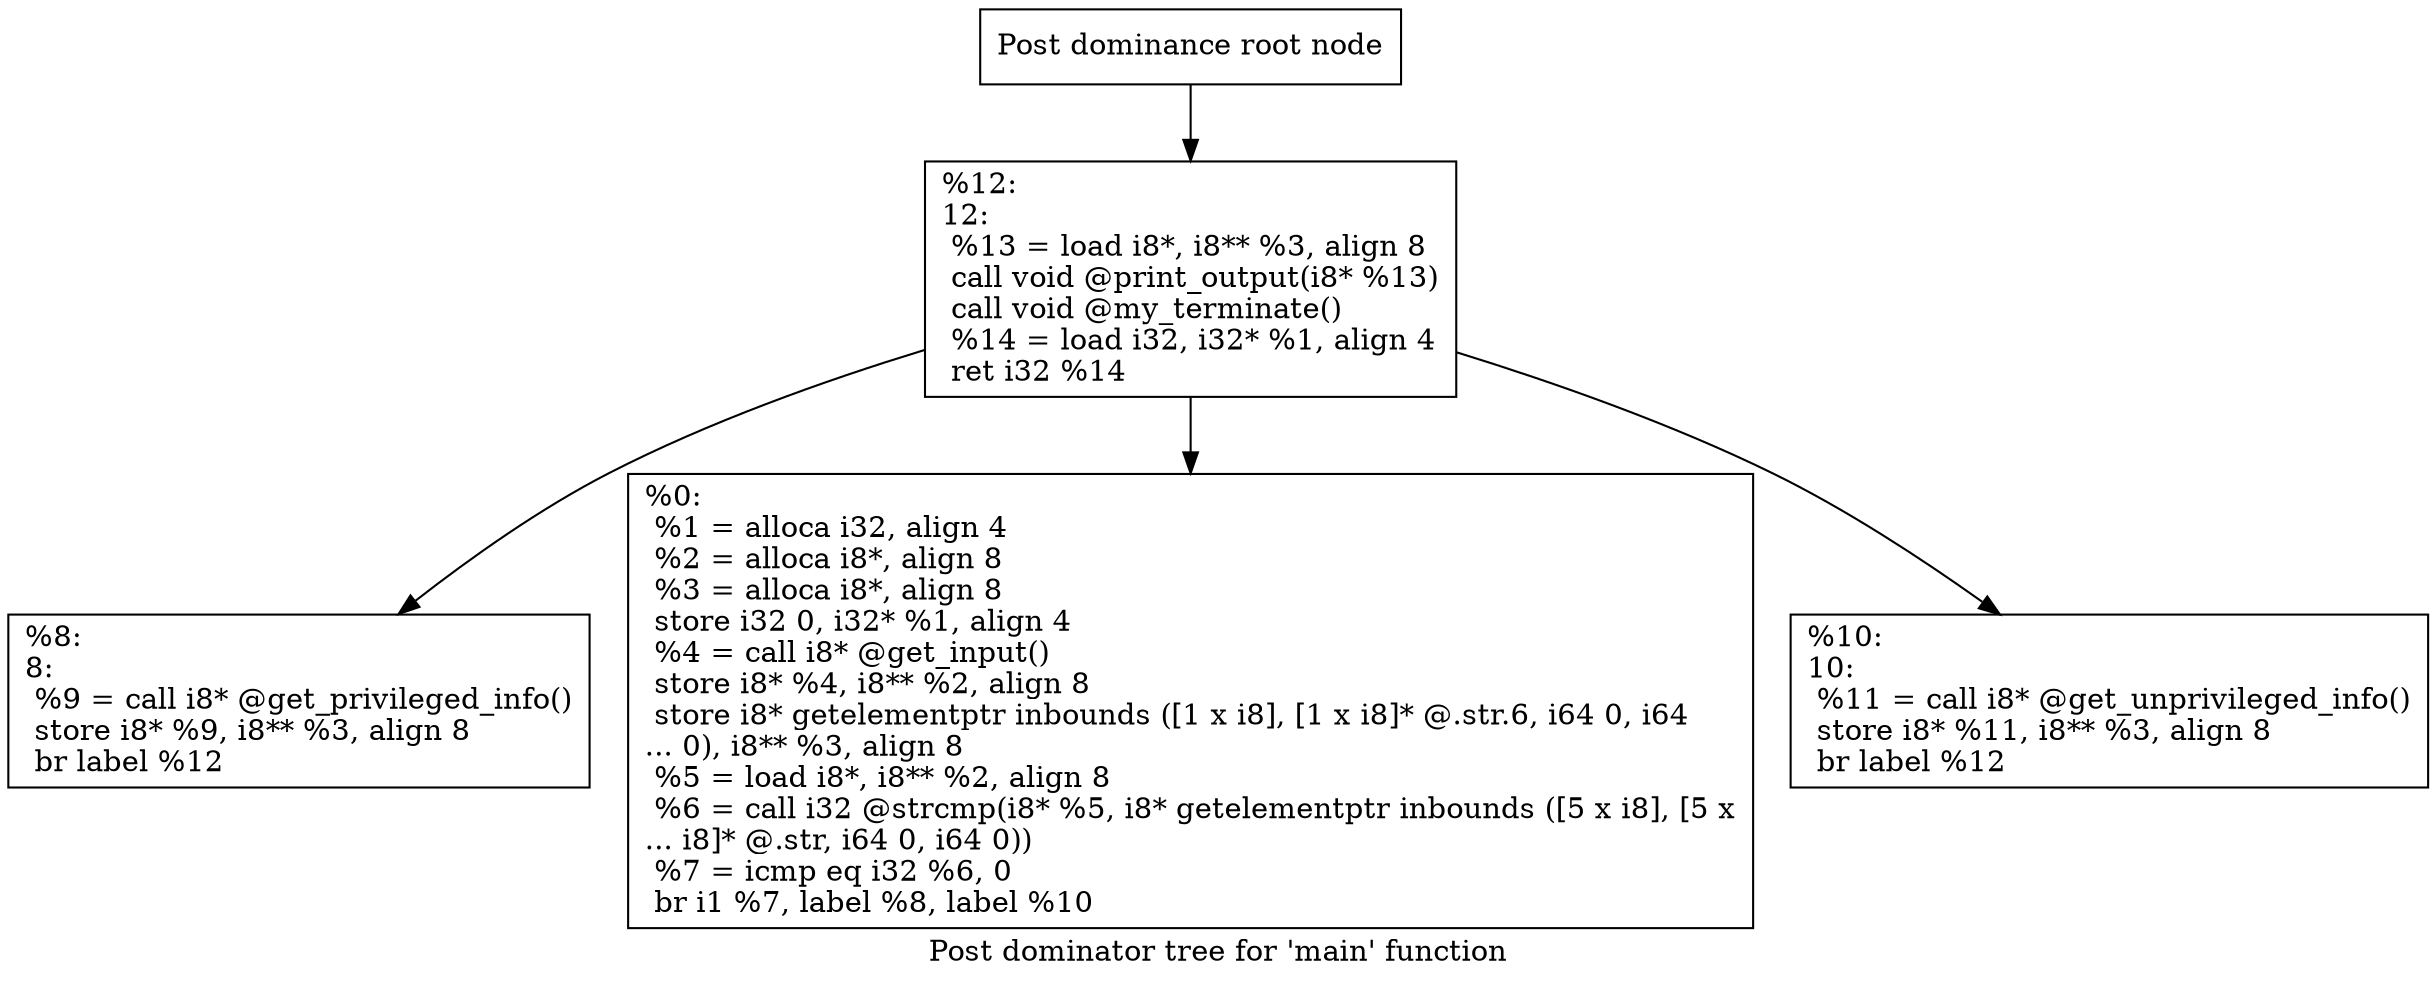 digraph "Post dominator tree for 'main' function" {
	label="Post dominator tree for 'main' function";

	Node0x18de370 [shape=record,label="{Post dominance root node}"];
	Node0x18de370 -> Node0x18de890;
	Node0x18de890 [shape=record,label="{%12:\l12:                                               \l  %13 = load i8*, i8** %3, align 8\l  call void @print_output(i8* %13)\l  call void @my_terminate()\l  %14 = load i32, i32* %1, align 4\l  ret i32 %14\l}"];
	Node0x18de890 -> Node0x18de8d0;
	Node0x18de890 -> Node0x18df2e0;
	Node0x18de890 -> Node0x18df3e0;
	Node0x18de8d0 [shape=record,label="{%8:\l8:                                                \l  %9 = call i8* @get_privileged_info()\l  store i8* %9, i8** %3, align 8\l  br label %12\l}"];
	Node0x18df2e0 [shape=record,label="{%0:\l  %1 = alloca i32, align 4\l  %2 = alloca i8*, align 8\l  %3 = alloca i8*, align 8\l  store i32 0, i32* %1, align 4\l  %4 = call i8* @get_input()\l  store i8* %4, i8** %2, align 8\l  store i8* getelementptr inbounds ([1 x i8], [1 x i8]* @.str.6, i64 0, i64\l... 0), i8** %3, align 8\l  %5 = load i8*, i8** %2, align 8\l  %6 = call i32 @strcmp(i8* %5, i8* getelementptr inbounds ([5 x i8], [5 x\l... i8]* @.str, i64 0, i64 0))\l  %7 = icmp eq i32 %6, 0\l  br i1 %7, label %8, label %10\l}"];
	Node0x18df3e0 [shape=record,label="{%10:\l10:                                               \l  %11 = call i8* @get_unprivileged_info()\l  store i8* %11, i8** %3, align 8\l  br label %12\l}"];
}
